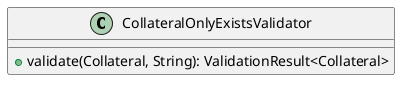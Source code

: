 @startuml

    class CollateralOnlyExistsValidator [[CollateralOnlyExistsValidator.html]] {
        +validate(Collateral, String): ValidationResult<Collateral>
    }

@enduml
